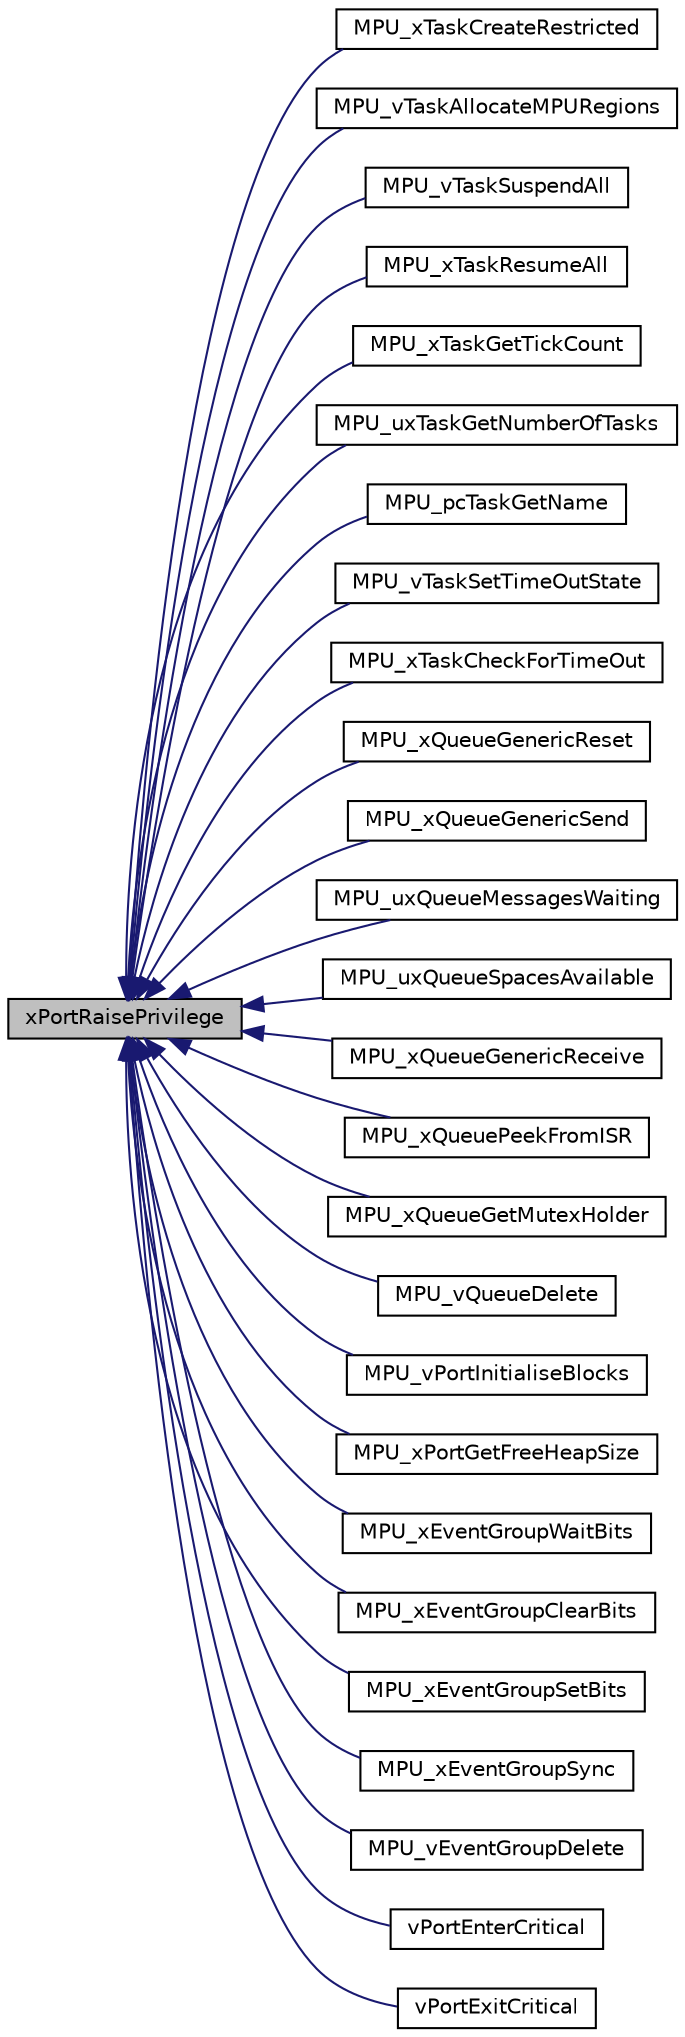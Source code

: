 digraph "xPortRaisePrivilege"
{
  edge [fontname="Helvetica",fontsize="10",labelfontname="Helvetica",labelfontsize="10"];
  node [fontname="Helvetica",fontsize="10",shape=record];
  rankdir="LR";
  Node129 [label="xPortRaisePrivilege",height=0.2,width=0.4,color="black", fillcolor="grey75", style="filled", fontcolor="black"];
  Node129 -> Node130 [dir="back",color="midnightblue",fontsize="10",style="solid",fontname="Helvetica"];
  Node130 [label="MPU_xTaskCreateRestricted",height=0.2,width=0.4,color="black", fillcolor="white", style="filled",URL="$mpu__wrappers_8c.html#a5d01951fdc30c9d8ec5769dbf7e4cb73"];
  Node129 -> Node131 [dir="back",color="midnightblue",fontsize="10",style="solid",fontname="Helvetica"];
  Node131 [label="MPU_vTaskAllocateMPURegions",height=0.2,width=0.4,color="black", fillcolor="white", style="filled",URL="$mpu__wrappers_8c.html#a851c943acdf98615bfa3940ae18b0158"];
  Node129 -> Node132 [dir="back",color="midnightblue",fontsize="10",style="solid",fontname="Helvetica"];
  Node132 [label="MPU_vTaskSuspendAll",height=0.2,width=0.4,color="black", fillcolor="white", style="filled",URL="$mpu__wrappers_8c.html#a5a89966e24025e52ea10166ce2c492d4"];
  Node129 -> Node133 [dir="back",color="midnightblue",fontsize="10",style="solid",fontname="Helvetica"];
  Node133 [label="MPU_xTaskResumeAll",height=0.2,width=0.4,color="black", fillcolor="white", style="filled",URL="$mpu__wrappers_8c.html#aa43b421a9eff441d0a850998551b17b4"];
  Node129 -> Node134 [dir="back",color="midnightblue",fontsize="10",style="solid",fontname="Helvetica"];
  Node134 [label="MPU_xTaskGetTickCount",height=0.2,width=0.4,color="black", fillcolor="white", style="filled",URL="$mpu__wrappers_8c.html#a3b24e0327b39b868b91ff031fbdab048"];
  Node129 -> Node135 [dir="back",color="midnightblue",fontsize="10",style="solid",fontname="Helvetica"];
  Node135 [label="MPU_uxTaskGetNumberOfTasks",height=0.2,width=0.4,color="black", fillcolor="white", style="filled",URL="$mpu__wrappers_8c.html#a46b9dfbf8afce7ac947cb5be9bf381fa"];
  Node129 -> Node136 [dir="back",color="midnightblue",fontsize="10",style="solid",fontname="Helvetica"];
  Node136 [label="MPU_pcTaskGetName",height=0.2,width=0.4,color="black", fillcolor="white", style="filled",URL="$mpu__wrappers_8c.html#a0a39a60680b18b8b9c650a3d38af4f7b"];
  Node129 -> Node137 [dir="back",color="midnightblue",fontsize="10",style="solid",fontname="Helvetica"];
  Node137 [label="MPU_vTaskSetTimeOutState",height=0.2,width=0.4,color="black", fillcolor="white", style="filled",URL="$mpu__wrappers_8c.html#a0c2b837c8ebc7189c2d168f26e8fc47c"];
  Node129 -> Node138 [dir="back",color="midnightblue",fontsize="10",style="solid",fontname="Helvetica"];
  Node138 [label="MPU_xTaskCheckForTimeOut",height=0.2,width=0.4,color="black", fillcolor="white", style="filled",URL="$mpu__wrappers_8c.html#a6d0605238a63245000181fa892ec5323"];
  Node129 -> Node139 [dir="back",color="midnightblue",fontsize="10",style="solid",fontname="Helvetica"];
  Node139 [label="MPU_xQueueGenericReset",height=0.2,width=0.4,color="black", fillcolor="white", style="filled",URL="$mpu__wrappers_8c.html#ac7dccb1862fd656e1aedff73bd7c3433"];
  Node129 -> Node140 [dir="back",color="midnightblue",fontsize="10",style="solid",fontname="Helvetica"];
  Node140 [label="MPU_xQueueGenericSend",height=0.2,width=0.4,color="black", fillcolor="white", style="filled",URL="$mpu__wrappers_8c.html#afec3801d053a850488cda14b0cad95fd"];
  Node129 -> Node141 [dir="back",color="midnightblue",fontsize="10",style="solid",fontname="Helvetica"];
  Node141 [label="MPU_uxQueueMessagesWaiting",height=0.2,width=0.4,color="black", fillcolor="white", style="filled",URL="$mpu__wrappers_8c.html#ab197334f4b3b92d0a0c744f568481a5d"];
  Node129 -> Node142 [dir="back",color="midnightblue",fontsize="10",style="solid",fontname="Helvetica"];
  Node142 [label="MPU_uxQueueSpacesAvailable",height=0.2,width=0.4,color="black", fillcolor="white", style="filled",URL="$mpu__wrappers_8c.html#af423f8035d982ede94ddbdc4795af8ca"];
  Node129 -> Node143 [dir="back",color="midnightblue",fontsize="10",style="solid",fontname="Helvetica"];
  Node143 [label="MPU_xQueueGenericReceive",height=0.2,width=0.4,color="black", fillcolor="white", style="filled",URL="$mpu__wrappers_8c.html#a11f6f4ba0b7f2612c09d7494aa695297"];
  Node129 -> Node144 [dir="back",color="midnightblue",fontsize="10",style="solid",fontname="Helvetica"];
  Node144 [label="MPU_xQueuePeekFromISR",height=0.2,width=0.4,color="black", fillcolor="white", style="filled",URL="$mpu__wrappers_8c.html#a9aeb66abf9fe439c26ffebcde56017ea"];
  Node129 -> Node145 [dir="back",color="midnightblue",fontsize="10",style="solid",fontname="Helvetica"];
  Node145 [label="MPU_xQueueGetMutexHolder",height=0.2,width=0.4,color="black", fillcolor="white", style="filled",URL="$mpu__wrappers_8c.html#a7278ca1132b990192755eee24d6d2ef7"];
  Node129 -> Node146 [dir="back",color="midnightblue",fontsize="10",style="solid",fontname="Helvetica"];
  Node146 [label="MPU_vQueueDelete",height=0.2,width=0.4,color="black", fillcolor="white", style="filled",URL="$mpu__wrappers_8c.html#ac378aaf28d5631ab7dcb8c75840f9544"];
  Node129 -> Node147 [dir="back",color="midnightblue",fontsize="10",style="solid",fontname="Helvetica"];
  Node147 [label="MPU_vPortInitialiseBlocks",height=0.2,width=0.4,color="black", fillcolor="white", style="filled",URL="$mpu__wrappers_8c.html#aab32821ad688618871c0c2771b981a61"];
  Node129 -> Node148 [dir="back",color="midnightblue",fontsize="10",style="solid",fontname="Helvetica"];
  Node148 [label="MPU_xPortGetFreeHeapSize",height=0.2,width=0.4,color="black", fillcolor="white", style="filled",URL="$mpu__wrappers_8c.html#aaa61035f1d697dafc2b97227e0d81f0a"];
  Node129 -> Node149 [dir="back",color="midnightblue",fontsize="10",style="solid",fontname="Helvetica"];
  Node149 [label="MPU_xEventGroupWaitBits",height=0.2,width=0.4,color="black", fillcolor="white", style="filled",URL="$mpu__wrappers_8c.html#a9de3688a138371bf668f3db7d246c4f6"];
  Node129 -> Node150 [dir="back",color="midnightblue",fontsize="10",style="solid",fontname="Helvetica"];
  Node150 [label="MPU_xEventGroupClearBits",height=0.2,width=0.4,color="black", fillcolor="white", style="filled",URL="$mpu__wrappers_8c.html#ad3779b376e213e0868c55cd1f816bfb8"];
  Node129 -> Node151 [dir="back",color="midnightblue",fontsize="10",style="solid",fontname="Helvetica"];
  Node151 [label="MPU_xEventGroupSetBits",height=0.2,width=0.4,color="black", fillcolor="white", style="filled",URL="$mpu__wrappers_8c.html#a0432497ecd5f8a19cc61a13cf53adaff"];
  Node129 -> Node152 [dir="back",color="midnightblue",fontsize="10",style="solid",fontname="Helvetica"];
  Node152 [label="MPU_xEventGroupSync",height=0.2,width=0.4,color="black", fillcolor="white", style="filled",URL="$mpu__wrappers_8c.html#a6a226283b88af6323ec11950dfaa9c7e"];
  Node129 -> Node153 [dir="back",color="midnightblue",fontsize="10",style="solid",fontname="Helvetica"];
  Node153 [label="MPU_vEventGroupDelete",height=0.2,width=0.4,color="black", fillcolor="white", style="filled",URL="$mpu__wrappers_8c.html#a5c58731972a24a3ef87e83179cb3a078"];
  Node129 -> Node154 [dir="back",color="midnightblue",fontsize="10",style="solid",fontname="Helvetica"];
  Node154 [label="vPortEnterCritical",height=0.2,width=0.4,color="black", fillcolor="white", style="filled",URL="$_a_r_m___c_m3___m_p_u_2port_8c.html#a2ed3554a3de09a3bd09d396ee081ab69"];
  Node129 -> Node155 [dir="back",color="midnightblue",fontsize="10",style="solid",fontname="Helvetica"];
  Node155 [label="vPortExitCritical",height=0.2,width=0.4,color="black", fillcolor="white", style="filled",URL="$_a_r_m___c_m3___m_p_u_2port_8c.html#aed20ada05b957181a0de042802a82a5b"];
}
